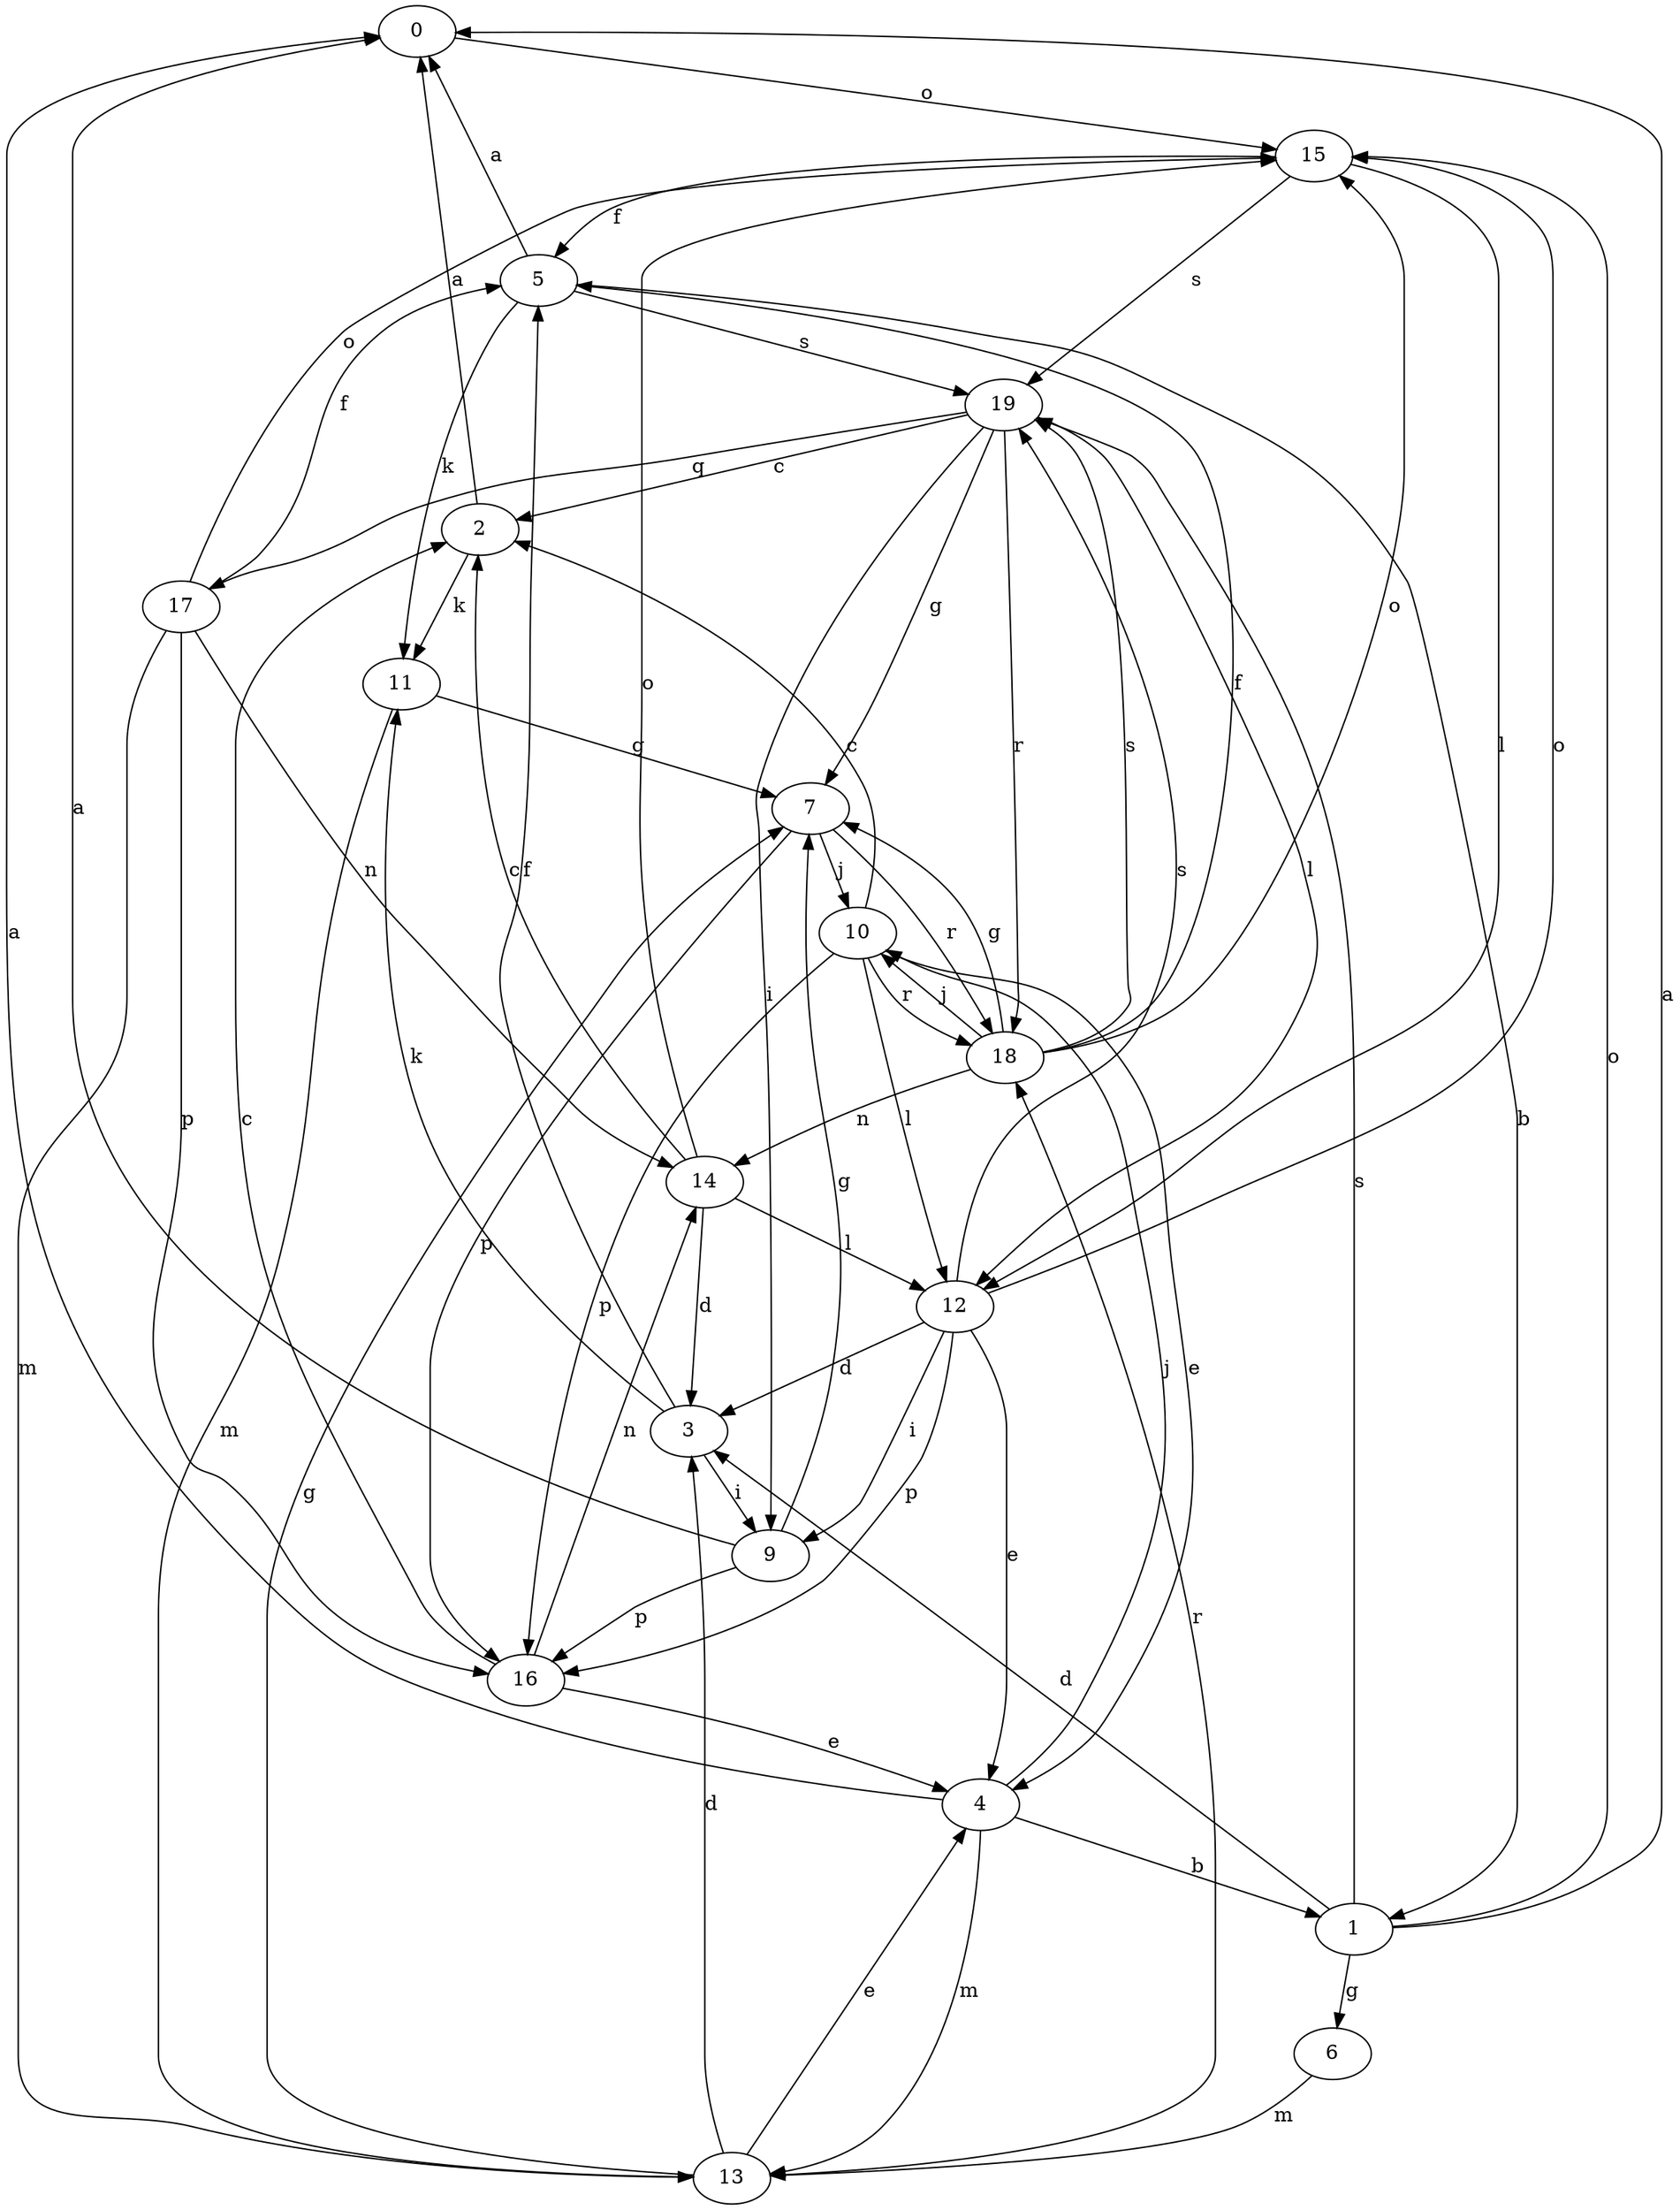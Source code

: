 strict digraph  {
0;
1;
2;
3;
4;
5;
6;
7;
9;
10;
11;
12;
13;
14;
15;
16;
17;
18;
19;
0 -> 15  [label=o];
1 -> 0  [label=a];
1 -> 3  [label=d];
1 -> 6  [label=g];
1 -> 15  [label=o];
1 -> 19  [label=s];
2 -> 0  [label=a];
2 -> 11  [label=k];
3 -> 5  [label=f];
3 -> 9  [label=i];
3 -> 11  [label=k];
4 -> 0  [label=a];
4 -> 1  [label=b];
4 -> 10  [label=j];
4 -> 13  [label=m];
5 -> 0  [label=a];
5 -> 1  [label=b];
5 -> 11  [label=k];
5 -> 19  [label=s];
6 -> 13  [label=m];
7 -> 10  [label=j];
7 -> 16  [label=p];
7 -> 18  [label=r];
9 -> 0  [label=a];
9 -> 7  [label=g];
9 -> 16  [label=p];
10 -> 2  [label=c];
10 -> 4  [label=e];
10 -> 12  [label=l];
10 -> 16  [label=p];
10 -> 18  [label=r];
11 -> 7  [label=g];
11 -> 13  [label=m];
12 -> 3  [label=d];
12 -> 4  [label=e];
12 -> 9  [label=i];
12 -> 15  [label=o];
12 -> 16  [label=p];
12 -> 19  [label=s];
13 -> 3  [label=d];
13 -> 4  [label=e];
13 -> 7  [label=g];
13 -> 18  [label=r];
14 -> 2  [label=c];
14 -> 3  [label=d];
14 -> 12  [label=l];
14 -> 15  [label=o];
15 -> 5  [label=f];
15 -> 12  [label=l];
15 -> 19  [label=s];
16 -> 2  [label=c];
16 -> 4  [label=e];
16 -> 14  [label=n];
17 -> 5  [label=f];
17 -> 13  [label=m];
17 -> 14  [label=n];
17 -> 15  [label=o];
17 -> 16  [label=p];
18 -> 5  [label=f];
18 -> 7  [label=g];
18 -> 10  [label=j];
18 -> 14  [label=n];
18 -> 15  [label=o];
18 -> 19  [label=s];
19 -> 2  [label=c];
19 -> 7  [label=g];
19 -> 9  [label=i];
19 -> 12  [label=l];
19 -> 17  [label=q];
19 -> 18  [label=r];
}
